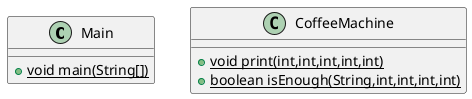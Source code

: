 @startuml
class Main
{
+ {static} void main(String[])
}
class CoffeeMachine
{
+ {static} void print(int,int,int,int,int)
+ {static} boolean isEnough(String,int,int,int,int)
}
@enduml
